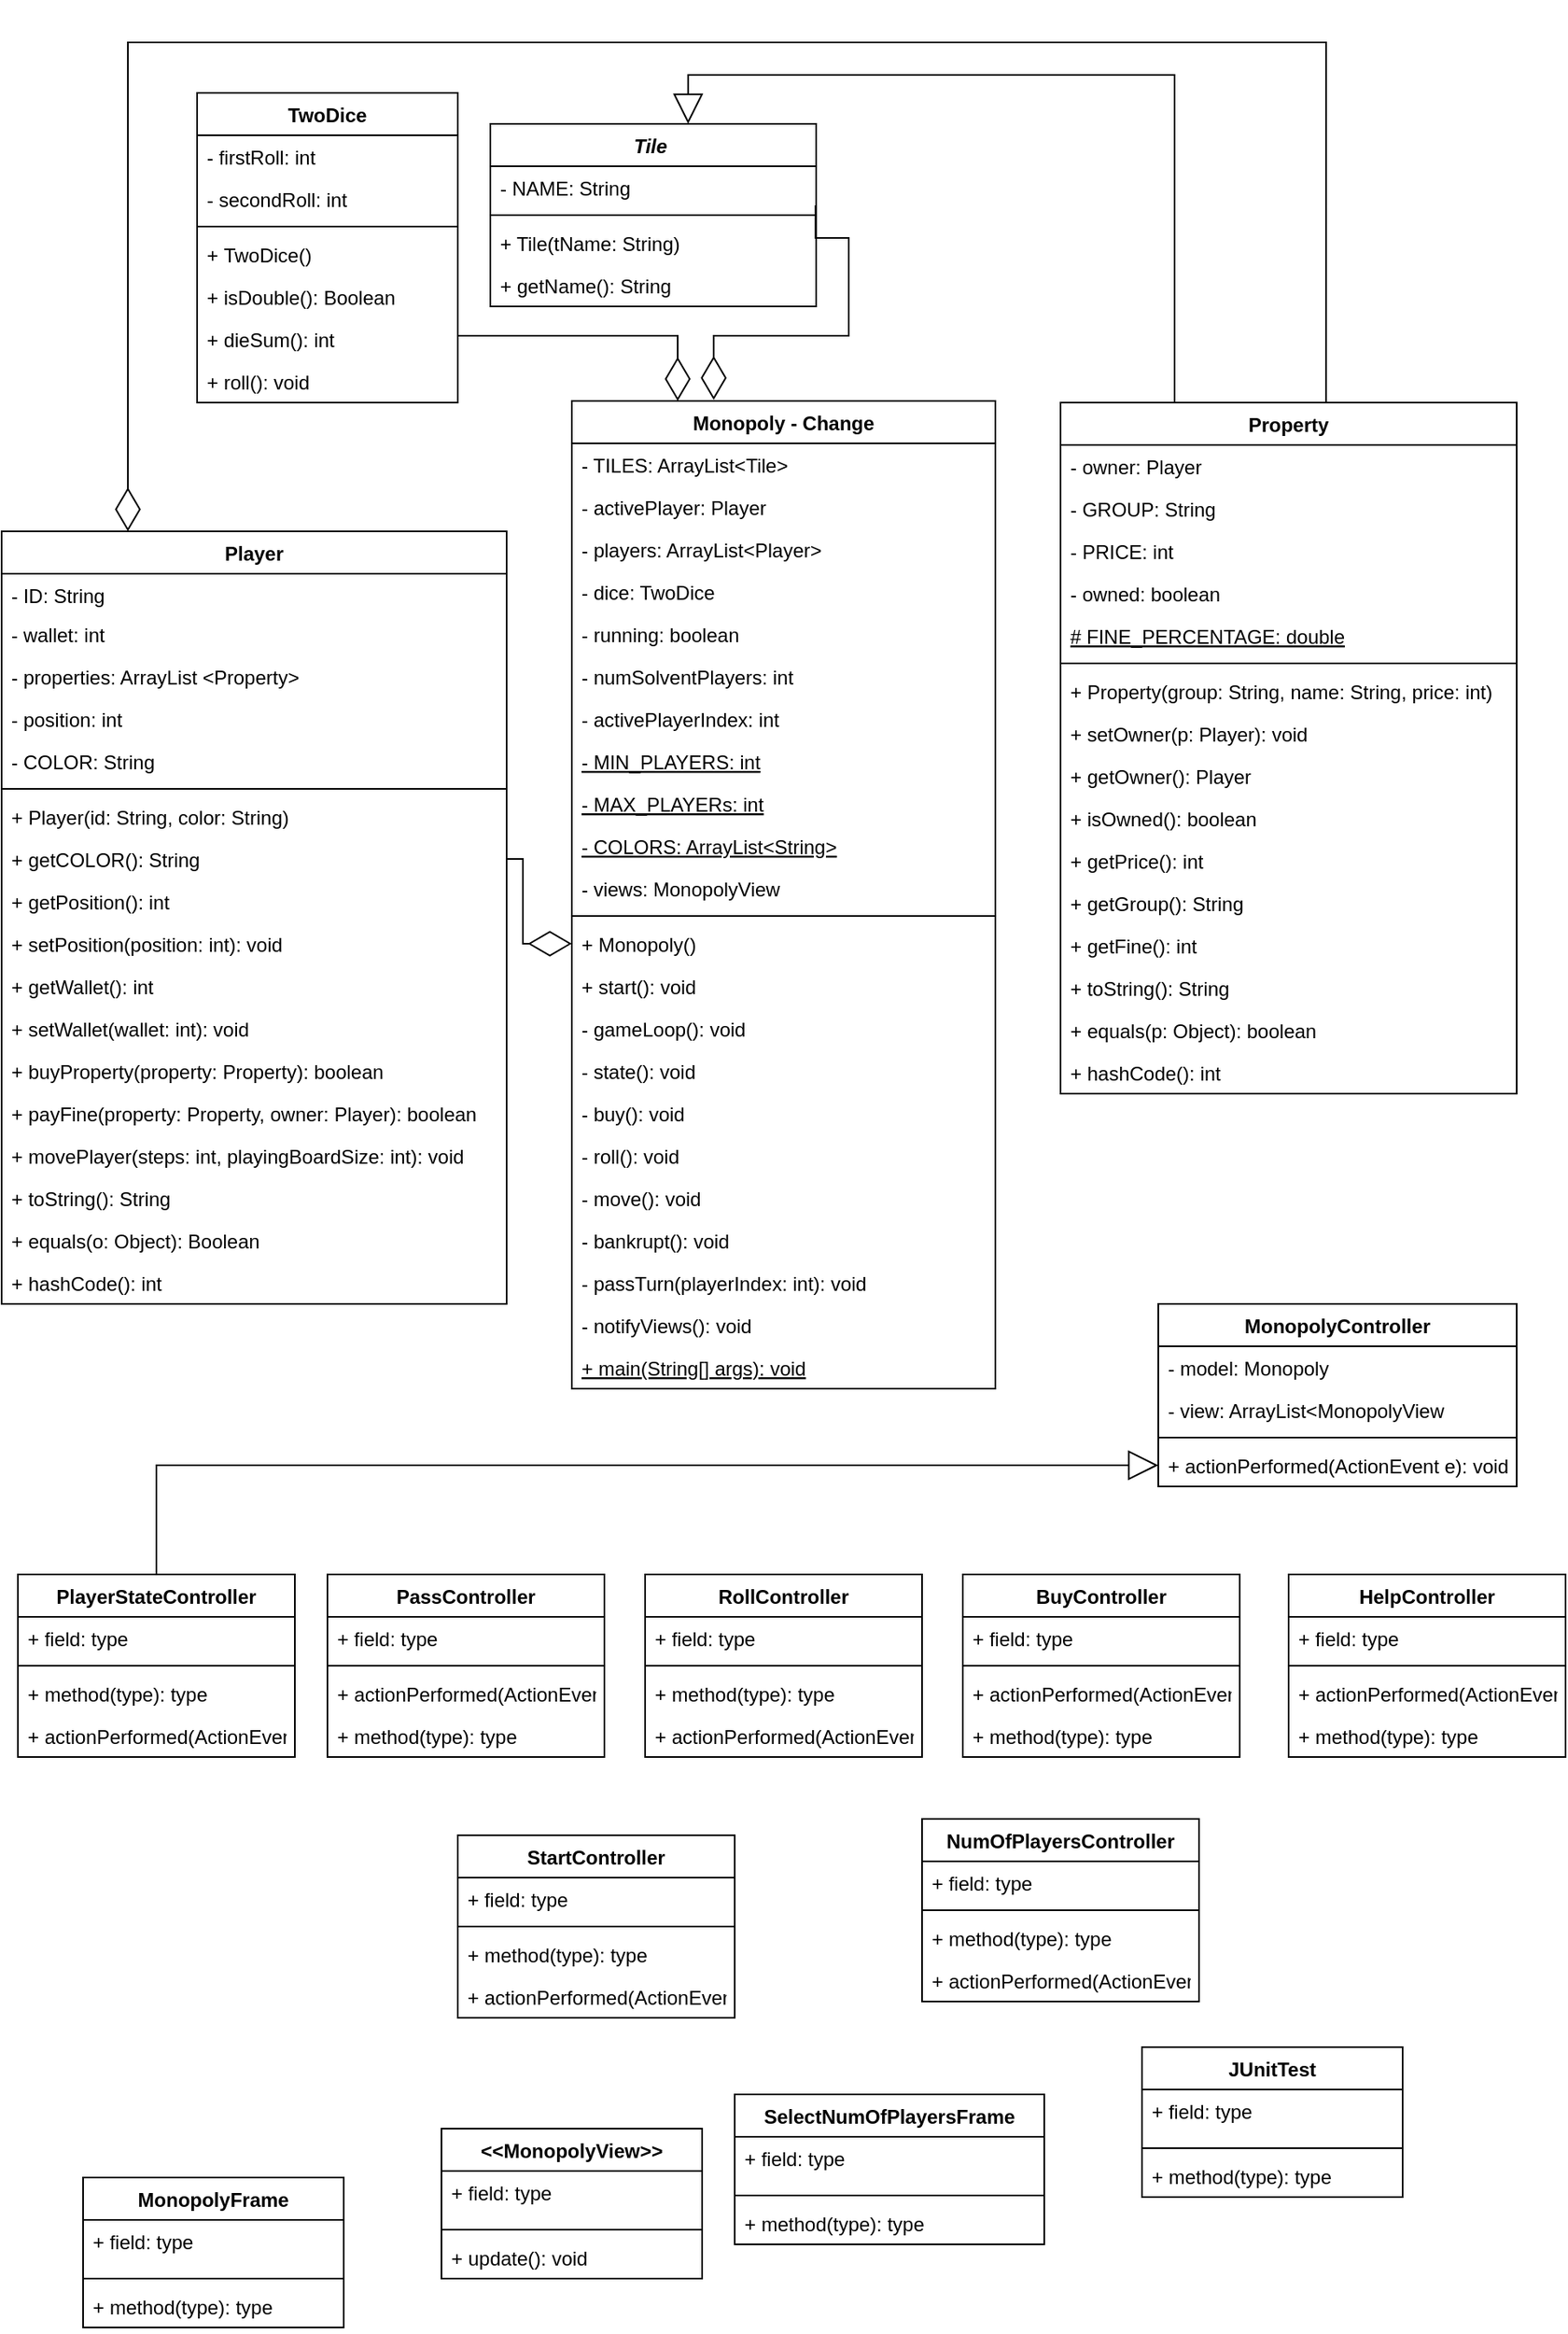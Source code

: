 <mxfile version="15.4.0" type="device"><diagram name="Page-1" id="e7e014a7-5840-1c2e-5031-d8a46d1fe8dd"><mxGraphModel dx="1055" dy="1459" grid="1" gridSize="10" guides="1" tooltips="1" connect="1" arrows="1" fold="1" page="1" pageScale="1" pageWidth="1169" pageHeight="826" background="none" math="0" shadow="0"><root><mxCell id="0"/><mxCell id="1" parent="0"/><mxCell id="EM72AjaU2sy7n-pwyy9N-53" value="Property" style="swimlane;fontStyle=1;align=center;verticalAlign=top;childLayout=stackLayout;horizontal=1;startSize=26;horizontalStack=0;resizeParent=1;resizeParentMax=0;resizeLast=0;collapsible=1;marginBottom=0;" parent="1" vertex="1"><mxGeometry x="730" y="-579" width="280" height="424" as="geometry"/></mxCell><mxCell id="EM72AjaU2sy7n-pwyy9N-74" value="- owner: Player" style="text;strokeColor=none;fillColor=none;align=left;verticalAlign=top;spacingLeft=4;spacingRight=4;overflow=hidden;rotatable=0;points=[[0,0.5],[1,0.5]];portConstraint=eastwest;" parent="EM72AjaU2sy7n-pwyy9N-53" vertex="1"><mxGeometry y="26" width="280" height="26" as="geometry"/></mxCell><mxCell id="EM72AjaU2sy7n-pwyy9N-54" value="- GROUP: String " style="text;strokeColor=none;fillColor=none;align=left;verticalAlign=top;spacingLeft=4;spacingRight=4;overflow=hidden;rotatable=0;points=[[0,0.5],[1,0.5]];portConstraint=eastwest;" parent="EM72AjaU2sy7n-pwyy9N-53" vertex="1"><mxGeometry y="52" width="280" height="26" as="geometry"/></mxCell><mxCell id="EM72AjaU2sy7n-pwyy9N-78" value="- PRICE: int" style="text;strokeColor=none;fillColor=none;align=left;verticalAlign=top;spacingLeft=4;spacingRight=4;overflow=hidden;rotatable=0;points=[[0,0.5],[1,0.5]];portConstraint=eastwest;" parent="EM72AjaU2sy7n-pwyy9N-53" vertex="1"><mxGeometry y="78" width="280" height="26" as="geometry"/></mxCell><mxCell id="EM72AjaU2sy7n-pwyy9N-79" value="- owned: boolean " style="text;strokeColor=none;fillColor=none;align=left;verticalAlign=top;spacingLeft=4;spacingRight=4;overflow=hidden;rotatable=0;points=[[0,0.5],[1,0.5]];portConstraint=eastwest;" parent="EM72AjaU2sy7n-pwyy9N-53" vertex="1"><mxGeometry y="104" width="280" height="26" as="geometry"/></mxCell><mxCell id="N30WsQ9acoEMhQVZ5L9j-1" value="# FINE_PERCENTAGE: double " style="text;strokeColor=none;fillColor=none;align=left;verticalAlign=top;spacingLeft=4;spacingRight=4;overflow=hidden;rotatable=0;points=[[0,0.5],[1,0.5]];portConstraint=eastwest;fontStyle=4" parent="EM72AjaU2sy7n-pwyy9N-53" vertex="1"><mxGeometry y="130" width="280" height="26" as="geometry"/></mxCell><mxCell id="EM72AjaU2sy7n-pwyy9N-55" value="" style="line;strokeWidth=1;fillColor=none;align=left;verticalAlign=middle;spacingTop=-1;spacingLeft=3;spacingRight=3;rotatable=0;labelPosition=right;points=[];portConstraint=eastwest;" parent="EM72AjaU2sy7n-pwyy9N-53" vertex="1"><mxGeometry y="156" width="280" height="8" as="geometry"/></mxCell><mxCell id="EM72AjaU2sy7n-pwyy9N-56" value="+ Property(group: String, name: String, price: int)" style="text;strokeColor=none;fillColor=none;align=left;verticalAlign=top;spacingLeft=4;spacingRight=4;overflow=hidden;rotatable=0;points=[[0,0.5],[1,0.5]];portConstraint=eastwest;" parent="EM72AjaU2sy7n-pwyy9N-53" vertex="1"><mxGeometry y="164" width="280" height="26" as="geometry"/></mxCell><mxCell id="IMgN8uTN7fW-McpS8vzd-9" value="+ setOwner(p: Player): void" style="text;strokeColor=none;fillColor=none;align=left;verticalAlign=top;spacingLeft=4;spacingRight=4;overflow=hidden;rotatable=0;points=[[0,0.5],[1,0.5]];portConstraint=eastwest;" parent="EM72AjaU2sy7n-pwyy9N-53" vertex="1"><mxGeometry y="190" width="280" height="26" as="geometry"/></mxCell><mxCell id="IMgN8uTN7fW-McpS8vzd-10" value="+ getOwner(): Player" style="text;strokeColor=none;fillColor=none;align=left;verticalAlign=top;spacingLeft=4;spacingRight=4;overflow=hidden;rotatable=0;points=[[0,0.5],[1,0.5]];portConstraint=eastwest;" parent="EM72AjaU2sy7n-pwyy9N-53" vertex="1"><mxGeometry y="216" width="280" height="26" as="geometry"/></mxCell><mxCell id="IMgN8uTN7fW-McpS8vzd-11" value="+ isOwned(): boolean" style="text;strokeColor=none;fillColor=none;align=left;verticalAlign=top;spacingLeft=4;spacingRight=4;overflow=hidden;rotatable=0;points=[[0,0.5],[1,0.5]];portConstraint=eastwest;" parent="EM72AjaU2sy7n-pwyy9N-53" vertex="1"><mxGeometry y="242" width="280" height="26" as="geometry"/></mxCell><mxCell id="JooVVZealbyZ0Z5Rt8r6-3" value="+ getPrice(): int" style="text;strokeColor=none;fillColor=none;align=left;verticalAlign=top;spacingLeft=4;spacingRight=4;overflow=hidden;rotatable=0;points=[[0,0.5],[1,0.5]];portConstraint=eastwest;" parent="EM72AjaU2sy7n-pwyy9N-53" vertex="1"><mxGeometry y="268" width="280" height="26" as="geometry"/></mxCell><mxCell id="IMgN8uTN7fW-McpS8vzd-12" value="+ getGroup(): String" style="text;strokeColor=none;fillColor=none;align=left;verticalAlign=top;spacingLeft=4;spacingRight=4;overflow=hidden;rotatable=0;points=[[0,0.5],[1,0.5]];portConstraint=eastwest;" parent="EM72AjaU2sy7n-pwyy9N-53" vertex="1"><mxGeometry y="294" width="280" height="26" as="geometry"/></mxCell><mxCell id="JooVVZealbyZ0Z5Rt8r6-6" value="+ getFine(): int" style="text;strokeColor=none;fillColor=none;align=left;verticalAlign=top;spacingLeft=4;spacingRight=4;overflow=hidden;rotatable=0;points=[[0,0.5],[1,0.5]];portConstraint=eastwest;" parent="EM72AjaU2sy7n-pwyy9N-53" vertex="1"><mxGeometry y="320" width="280" height="26" as="geometry"/></mxCell><mxCell id="N30WsQ9acoEMhQVZ5L9j-2" value="+ toString(): String" style="text;strokeColor=none;fillColor=none;align=left;verticalAlign=top;spacingLeft=4;spacingRight=4;overflow=hidden;rotatable=0;points=[[0,0.5],[1,0.5]];portConstraint=eastwest;" parent="EM72AjaU2sy7n-pwyy9N-53" vertex="1"><mxGeometry y="346" width="280" height="26" as="geometry"/></mxCell><mxCell id="JooVVZealbyZ0Z5Rt8r6-4" value="+ equals(p: Object): boolean" style="text;strokeColor=none;fillColor=none;align=left;verticalAlign=top;spacingLeft=4;spacingRight=4;overflow=hidden;rotatable=0;points=[[0,0.5],[1,0.5]];portConstraint=eastwest;" parent="EM72AjaU2sy7n-pwyy9N-53" vertex="1"><mxGeometry y="372" width="280" height="26" as="geometry"/></mxCell><mxCell id="JooVVZealbyZ0Z5Rt8r6-5" value="+ hashCode(): int" style="text;strokeColor=none;fillColor=none;align=left;verticalAlign=top;spacingLeft=4;spacingRight=4;overflow=hidden;rotatable=0;points=[[0,0.5],[1,0.5]];portConstraint=eastwest;" parent="EM72AjaU2sy7n-pwyy9N-53" vertex="1"><mxGeometry y="398" width="280" height="26" as="geometry"/></mxCell><mxCell id="EM72AjaU2sy7n-pwyy9N-61" value="Player" style="swimlane;fontStyle=1;align=center;verticalAlign=top;childLayout=stackLayout;horizontal=1;startSize=26;horizontalStack=0;resizeParent=1;resizeParentMax=0;resizeLast=0;collapsible=1;marginBottom=0;" parent="1" vertex="1"><mxGeometry x="80" y="-500" width="310" height="474" as="geometry"/></mxCell><mxCell id="IMgN8uTN7fW-McpS8vzd-6" value="- ID: String" style="text;strokeColor=none;fillColor=none;align=left;verticalAlign=top;spacingLeft=4;spacingRight=4;overflow=hidden;rotatable=0;points=[[0,0.5],[1,0.5]];portConstraint=eastwest;" parent="EM72AjaU2sy7n-pwyy9N-61" vertex="1"><mxGeometry y="26" width="310" height="24" as="geometry"/></mxCell><mxCell id="EM72AjaU2sy7n-pwyy9N-62" value="- wallet: int" style="text;strokeColor=none;fillColor=none;align=left;verticalAlign=top;spacingLeft=4;spacingRight=4;overflow=hidden;rotatable=0;points=[[0,0.5],[1,0.5]];portConstraint=eastwest;" parent="EM72AjaU2sy7n-pwyy9N-61" vertex="1"><mxGeometry y="50" width="310" height="26" as="geometry"/></mxCell><mxCell id="EM72AjaU2sy7n-pwyy9N-73" value="- properties: ArrayList &lt;Property&gt;" style="text;strokeColor=none;fillColor=none;align=left;verticalAlign=top;spacingLeft=4;spacingRight=4;overflow=hidden;rotatable=0;points=[[0,0.5],[1,0.5]];portConstraint=eastwest;" parent="EM72AjaU2sy7n-pwyy9N-61" vertex="1"><mxGeometry y="76" width="310" height="26" as="geometry"/></mxCell><mxCell id="EM72AjaU2sy7n-pwyy9N-75" value="- position: int" style="text;strokeColor=none;fillColor=none;align=left;verticalAlign=top;spacingLeft=4;spacingRight=4;overflow=hidden;rotatable=0;points=[[0,0.5],[1,0.5]];portConstraint=eastwest;" parent="EM72AjaU2sy7n-pwyy9N-61" vertex="1"><mxGeometry y="102" width="310" height="26" as="geometry"/></mxCell><mxCell id="EM72AjaU2sy7n-pwyy9N-76" value="- COLOR: String" style="text;strokeColor=none;fillColor=none;align=left;verticalAlign=top;spacingLeft=4;spacingRight=4;overflow=hidden;rotatable=0;points=[[0,0.5],[1,0.5]];portConstraint=eastwest;" parent="EM72AjaU2sy7n-pwyy9N-61" vertex="1"><mxGeometry y="128" width="310" height="26" as="geometry"/></mxCell><mxCell id="EM72AjaU2sy7n-pwyy9N-63" value="" style="line;strokeWidth=1;fillColor=none;align=left;verticalAlign=middle;spacingTop=-1;spacingLeft=3;spacingRight=3;rotatable=0;labelPosition=right;points=[];portConstraint=eastwest;" parent="EM72AjaU2sy7n-pwyy9N-61" vertex="1"><mxGeometry y="154" width="310" height="8" as="geometry"/></mxCell><mxCell id="IMgN8uTN7fW-McpS8vzd-5" value="+ Player(id: String, color: String)" style="text;strokeColor=none;fillColor=none;align=left;verticalAlign=top;spacingLeft=4;spacingRight=4;overflow=hidden;rotatable=0;points=[[0,0.5],[1,0.5]];portConstraint=eastwest;" parent="EM72AjaU2sy7n-pwyy9N-61" vertex="1"><mxGeometry y="162" width="310" height="26" as="geometry"/></mxCell><mxCell id="JooVVZealbyZ0Z5Rt8r6-2" value="+ getCOLOR(): String" style="text;strokeColor=none;fillColor=none;align=left;verticalAlign=top;spacingLeft=4;spacingRight=4;overflow=hidden;rotatable=0;points=[[0,0.5],[1,0.5]];portConstraint=eastwest;" parent="EM72AjaU2sy7n-pwyy9N-61" vertex="1"><mxGeometry y="188" width="310" height="26" as="geometry"/></mxCell><mxCell id="EM72AjaU2sy7n-pwyy9N-64" value="+ getPosition(): int" style="text;strokeColor=none;fillColor=none;align=left;verticalAlign=top;spacingLeft=4;spacingRight=4;overflow=hidden;rotatable=0;points=[[0,0.5],[1,0.5]];portConstraint=eastwest;" parent="EM72AjaU2sy7n-pwyy9N-61" vertex="1"><mxGeometry y="214" width="310" height="26" as="geometry"/></mxCell><mxCell id="IMgN8uTN7fW-McpS8vzd-1" value="+ setPosition(position: int): void" style="text;strokeColor=none;fillColor=none;align=left;verticalAlign=top;spacingLeft=4;spacingRight=4;overflow=hidden;rotatable=0;points=[[0,0.5],[1,0.5]];portConstraint=eastwest;" parent="EM72AjaU2sy7n-pwyy9N-61" vertex="1"><mxGeometry y="240" width="310" height="26" as="geometry"/></mxCell><mxCell id="IMgN8uTN7fW-McpS8vzd-3" value="+ getWallet(): int" style="text;strokeColor=none;fillColor=none;align=left;verticalAlign=top;spacingLeft=4;spacingRight=4;overflow=hidden;rotatable=0;points=[[0,0.5],[1,0.5]];portConstraint=eastwest;" parent="EM72AjaU2sy7n-pwyy9N-61" vertex="1"><mxGeometry y="266" width="310" height="26" as="geometry"/></mxCell><mxCell id="IMgN8uTN7fW-McpS8vzd-4" value="+ setWallet(wallet: int): void" style="text;strokeColor=none;fillColor=none;align=left;verticalAlign=top;spacingLeft=4;spacingRight=4;overflow=hidden;rotatable=0;points=[[0,0.5],[1,0.5]];portConstraint=eastwest;" parent="EM72AjaU2sy7n-pwyy9N-61" vertex="1"><mxGeometry y="292" width="310" height="26" as="geometry"/></mxCell><mxCell id="zANWXnVyaxqOJF6LD5yV-1" value="+ buyProperty(property: Property): boolean" style="text;strokeColor=none;fillColor=none;align=left;verticalAlign=top;spacingLeft=4;spacingRight=4;overflow=hidden;rotatable=0;points=[[0,0.5],[1,0.5]];portConstraint=eastwest;" parent="EM72AjaU2sy7n-pwyy9N-61" vertex="1"><mxGeometry y="318" width="310" height="26" as="geometry"/></mxCell><mxCell id="zANWXnVyaxqOJF6LD5yV-3" value="+ payFine(property: Property, owner: Player): boolean" style="text;strokeColor=none;fillColor=none;align=left;verticalAlign=top;spacingLeft=4;spacingRight=4;overflow=hidden;rotatable=0;points=[[0,0.5],[1,0.5]];portConstraint=eastwest;" parent="EM72AjaU2sy7n-pwyy9N-61" vertex="1"><mxGeometry y="344" width="310" height="26" as="geometry"/></mxCell><mxCell id="zANWXnVyaxqOJF6LD5yV-2" value="+ movePlayer(steps: int, playingBoardSize: int): void" style="text;strokeColor=none;fillColor=none;align=left;verticalAlign=top;spacingLeft=4;spacingRight=4;overflow=hidden;rotatable=0;points=[[0,0.5],[1,0.5]];portConstraint=eastwest;" parent="EM72AjaU2sy7n-pwyy9N-61" vertex="1"><mxGeometry y="370" width="310" height="26" as="geometry"/></mxCell><mxCell id="N30WsQ9acoEMhQVZ5L9j-3" value="+ toString(): String" style="text;strokeColor=none;fillColor=none;align=left;verticalAlign=top;spacingLeft=4;spacingRight=4;overflow=hidden;rotatable=0;points=[[0,0.5],[1,0.5]];portConstraint=eastwest;" parent="EM72AjaU2sy7n-pwyy9N-61" vertex="1"><mxGeometry y="396" width="310" height="26" as="geometry"/></mxCell><mxCell id="4h2WLXiA47cRPoIaFrKo-1" value="+ equals(o: Object): Boolean" style="text;strokeColor=none;fillColor=none;align=left;verticalAlign=top;spacingLeft=4;spacingRight=4;overflow=hidden;rotatable=0;points=[[0,0.5],[1,0.5]];portConstraint=eastwest;" parent="EM72AjaU2sy7n-pwyy9N-61" vertex="1"><mxGeometry y="422" width="310" height="26" as="geometry"/></mxCell><mxCell id="4h2WLXiA47cRPoIaFrKo-2" value="+ hashCode(): int" style="text;strokeColor=none;fillColor=none;align=left;verticalAlign=top;spacingLeft=4;spacingRight=4;overflow=hidden;rotatable=0;points=[[0,0.5],[1,0.5]];portConstraint=eastwest;" parent="EM72AjaU2sy7n-pwyy9N-61" vertex="1"><mxGeometry y="448" width="310" height="26" as="geometry"/></mxCell><mxCell id="EM72AjaU2sy7n-pwyy9N-65" value="Tile " style="swimlane;fontStyle=3;align=center;verticalAlign=top;childLayout=stackLayout;horizontal=1;startSize=26;horizontalStack=0;resizeParent=1;resizeParentMax=0;resizeLast=0;collapsible=1;marginBottom=0;" parent="1" vertex="1"><mxGeometry x="380" y="-750" width="200" height="112" as="geometry"/></mxCell><mxCell id="EM72AjaU2sy7n-pwyy9N-66" value="- NAME: String " style="text;strokeColor=none;fillColor=none;align=left;verticalAlign=top;spacingLeft=4;spacingRight=4;overflow=hidden;rotatable=0;points=[[0,0.5],[1,0.5]];portConstraint=eastwest;" parent="EM72AjaU2sy7n-pwyy9N-65" vertex="1"><mxGeometry y="26" width="200" height="26" as="geometry"/></mxCell><mxCell id="EM72AjaU2sy7n-pwyy9N-67" value="" style="line;strokeWidth=1;fillColor=none;align=left;verticalAlign=middle;spacingTop=-1;spacingLeft=3;spacingRight=3;rotatable=0;labelPosition=right;points=[];portConstraint=eastwest;" parent="EM72AjaU2sy7n-pwyy9N-65" vertex="1"><mxGeometry y="52" width="200" height="8" as="geometry"/></mxCell><mxCell id="EM72AjaU2sy7n-pwyy9N-68" value="+ Tile(tName: String)" style="text;strokeColor=none;fillColor=none;align=left;verticalAlign=top;spacingLeft=4;spacingRight=4;overflow=hidden;rotatable=0;points=[[0,0.5],[1,0.5]];portConstraint=eastwest;" parent="EM72AjaU2sy7n-pwyy9N-65" vertex="1"><mxGeometry y="60" width="200" height="26" as="geometry"/></mxCell><mxCell id="JooVVZealbyZ0Z5Rt8r6-1" value="+ getName(): String" style="text;strokeColor=none;fillColor=none;align=left;verticalAlign=top;spacingLeft=4;spacingRight=4;overflow=hidden;rotatable=0;points=[[0,0.5],[1,0.5]];portConstraint=eastwest;" parent="EM72AjaU2sy7n-pwyy9N-65" vertex="1"><mxGeometry y="86" width="200" height="26" as="geometry"/></mxCell><mxCell id="EM72AjaU2sy7n-pwyy9N-69" value="Monopoly - Change" style="swimlane;fontStyle=1;align=center;verticalAlign=top;childLayout=stackLayout;horizontal=1;startSize=26;horizontalStack=0;resizeParent=1;resizeParentMax=0;resizeLast=0;collapsible=1;marginBottom=0;" parent="1" vertex="1"><mxGeometry x="430" y="-580" width="260" height="606" as="geometry"/></mxCell><mxCell id="EM72AjaU2sy7n-pwyy9N-70" value="- TILES: ArrayList&lt;Tile&gt;" style="text;strokeColor=none;fillColor=none;align=left;verticalAlign=top;spacingLeft=4;spacingRight=4;overflow=hidden;rotatable=0;points=[[0,0.5],[1,0.5]];portConstraint=eastwest;" parent="EM72AjaU2sy7n-pwyy9N-69" vertex="1"><mxGeometry y="26" width="260" height="26" as="geometry"/></mxCell><mxCell id="EM72AjaU2sy7n-pwyy9N-80" value="- activePlayer: Player" style="text;strokeColor=none;fillColor=none;align=left;verticalAlign=top;spacingLeft=4;spacingRight=4;overflow=hidden;rotatable=0;points=[[0,0.5],[1,0.5]];portConstraint=eastwest;" parent="EM72AjaU2sy7n-pwyy9N-69" vertex="1"><mxGeometry y="52" width="260" height="26" as="geometry"/></mxCell><mxCell id="EM72AjaU2sy7n-pwyy9N-81" value="- players: ArrayList&lt;Player&gt;" style="text;strokeColor=none;fillColor=none;align=left;verticalAlign=top;spacingLeft=4;spacingRight=4;overflow=hidden;rotatable=0;points=[[0,0.5],[1,0.5]];portConstraint=eastwest;" parent="EM72AjaU2sy7n-pwyy9N-69" vertex="1"><mxGeometry y="78" width="260" height="26" as="geometry"/></mxCell><mxCell id="IMgN8uTN7fW-McpS8vzd-31" value="- dice: TwoDice" style="text;strokeColor=none;fillColor=none;align=left;verticalAlign=top;spacingLeft=4;spacingRight=4;overflow=hidden;rotatable=0;points=[[0,0.5],[1,0.5]];portConstraint=eastwest;" parent="EM72AjaU2sy7n-pwyy9N-69" vertex="1"><mxGeometry y="104" width="260" height="26" as="geometry"/></mxCell><mxCell id="epe_lLKA7siihyfRvnYq-1" value="- running: boolean" style="text;strokeColor=none;fillColor=none;align=left;verticalAlign=top;spacingLeft=4;spacingRight=4;overflow=hidden;rotatable=0;points=[[0,0.5],[1,0.5]];portConstraint=eastwest;" parent="EM72AjaU2sy7n-pwyy9N-69" vertex="1"><mxGeometry y="130" width="260" height="26" as="geometry"/></mxCell><mxCell id="THaOweWHr_l5ELcjlmVu-2" value="- numSolventPlayers: int" style="text;strokeColor=none;fillColor=none;align=left;verticalAlign=top;spacingLeft=4;spacingRight=4;overflow=hidden;rotatable=0;points=[[0,0.5],[1,0.5]];portConstraint=eastwest;" parent="EM72AjaU2sy7n-pwyy9N-69" vertex="1"><mxGeometry y="156" width="260" height="26" as="geometry"/></mxCell><mxCell id="epe_lLKA7siihyfRvnYq-2" value="- activePlayerIndex: int" style="text;strokeColor=none;fillColor=none;align=left;verticalAlign=top;spacingLeft=4;spacingRight=4;overflow=hidden;rotatable=0;points=[[0,0.5],[1,0.5]];portConstraint=eastwest;" parent="EM72AjaU2sy7n-pwyy9N-69" vertex="1"><mxGeometry y="182" width="260" height="26" as="geometry"/></mxCell><mxCell id="JMdItCINJrqS7sDmstyB-1" value="- MIN_PLAYERS: int" style="text;strokeColor=none;fillColor=none;align=left;verticalAlign=top;spacingLeft=4;spacingRight=4;overflow=hidden;rotatable=0;points=[[0,0.5],[1,0.5]];portConstraint=eastwest;fontStyle=4" parent="EM72AjaU2sy7n-pwyy9N-69" vertex="1"><mxGeometry y="208" width="260" height="26" as="geometry"/></mxCell><mxCell id="JMdItCINJrqS7sDmstyB-2" value="- MAX_PLAYERs: int" style="text;strokeColor=none;fillColor=none;align=left;verticalAlign=top;spacingLeft=4;spacingRight=4;overflow=hidden;rotatable=0;points=[[0,0.5],[1,0.5]];portConstraint=eastwest;fontStyle=4" parent="EM72AjaU2sy7n-pwyy9N-69" vertex="1"><mxGeometry y="234" width="260" height="26" as="geometry"/></mxCell><mxCell id="JMdItCINJrqS7sDmstyB-3" value="- COLORS: ArrayList&lt;String&gt;" style="text;strokeColor=none;fillColor=none;align=left;verticalAlign=top;spacingLeft=4;spacingRight=4;overflow=hidden;rotatable=0;points=[[0,0.5],[1,0.5]];portConstraint=eastwest;fontStyle=4" parent="EM72AjaU2sy7n-pwyy9N-69" vertex="1"><mxGeometry y="260" width="260" height="26" as="geometry"/></mxCell><mxCell id="OhJtrnrphU40GhSq5ir--22" value="- views: MonopolyView" style="text;strokeColor=none;fillColor=none;align=left;verticalAlign=top;spacingLeft=4;spacingRight=4;overflow=hidden;rotatable=0;points=[[0,0.5],[1,0.5]];portConstraint=eastwest;fontStyle=0" vertex="1" parent="EM72AjaU2sy7n-pwyy9N-69"><mxGeometry y="286" width="260" height="26" as="geometry"/></mxCell><mxCell id="EM72AjaU2sy7n-pwyy9N-71" value="" style="line;strokeWidth=1;fillColor=none;align=left;verticalAlign=middle;spacingTop=-1;spacingLeft=3;spacingRight=3;rotatable=0;labelPosition=right;points=[];portConstraint=eastwest;" parent="EM72AjaU2sy7n-pwyy9N-69" vertex="1"><mxGeometry y="312" width="260" height="8" as="geometry"/></mxCell><mxCell id="EM72AjaU2sy7n-pwyy9N-72" value="+ Monopoly()" style="text;strokeColor=none;fillColor=none;align=left;verticalAlign=top;spacingLeft=4;spacingRight=4;overflow=hidden;rotatable=0;points=[[0,0.5],[1,0.5]];portConstraint=eastwest;" parent="EM72AjaU2sy7n-pwyy9N-69" vertex="1"><mxGeometry y="320" width="260" height="26" as="geometry"/></mxCell><mxCell id="IMgN8uTN7fW-McpS8vzd-13" value="+ start(): void" style="text;strokeColor=none;fillColor=none;align=left;verticalAlign=top;spacingLeft=4;spacingRight=4;overflow=hidden;rotatable=0;points=[[0,0.5],[1,0.5]];portConstraint=eastwest;" parent="EM72AjaU2sy7n-pwyy9N-69" vertex="1"><mxGeometry y="346" width="260" height="26" as="geometry"/></mxCell><mxCell id="THaOweWHr_l5ELcjlmVu-3" value="- gameLoop(): void" style="text;strokeColor=none;fillColor=none;align=left;verticalAlign=top;spacingLeft=4;spacingRight=4;overflow=hidden;rotatable=0;points=[[0,0.5],[1,0.5]];portConstraint=eastwest;" parent="EM72AjaU2sy7n-pwyy9N-69" vertex="1"><mxGeometry y="372" width="260" height="26" as="geometry"/></mxCell><mxCell id="THaOweWHr_l5ELcjlmVu-1" value="- state(): void" style="text;strokeColor=none;fillColor=none;align=left;verticalAlign=top;spacingLeft=4;spacingRight=4;overflow=hidden;rotatable=0;points=[[0,0.5],[1,0.5]];portConstraint=eastwest;" parent="EM72AjaU2sy7n-pwyy9N-69" vertex="1"><mxGeometry y="398" width="260" height="26" as="geometry"/></mxCell><mxCell id="IMgN8uTN7fW-McpS8vzd-14" value="- buy(): void" style="text;strokeColor=none;fillColor=none;align=left;verticalAlign=top;spacingLeft=4;spacingRight=4;overflow=hidden;rotatable=0;points=[[0,0.5],[1,0.5]];portConstraint=eastwest;" parent="EM72AjaU2sy7n-pwyy9N-69" vertex="1"><mxGeometry y="424" width="260" height="26" as="geometry"/></mxCell><mxCell id="IMgN8uTN7fW-McpS8vzd-18" value="- roll(): void " style="text;strokeColor=none;fillColor=none;align=left;verticalAlign=top;spacingLeft=4;spacingRight=4;overflow=hidden;rotatable=0;points=[[0,0.5],[1,0.5]];portConstraint=eastwest;" parent="EM72AjaU2sy7n-pwyy9N-69" vertex="1"><mxGeometry y="450" width="260" height="26" as="geometry"/></mxCell><mxCell id="IMgN8uTN7fW-McpS8vzd-19" value="- move(): void" style="text;strokeColor=none;fillColor=none;align=left;verticalAlign=top;spacingLeft=4;spacingRight=4;overflow=hidden;rotatable=0;points=[[0,0.5],[1,0.5]];portConstraint=eastwest;" parent="EM72AjaU2sy7n-pwyy9N-69" vertex="1"><mxGeometry y="476" width="260" height="26" as="geometry"/></mxCell><mxCell id="epe_lLKA7siihyfRvnYq-3" value="- bankrupt(): void" style="text;strokeColor=none;fillColor=none;align=left;verticalAlign=top;spacingLeft=4;spacingRight=4;overflow=hidden;rotatable=0;points=[[0,0.5],[1,0.5]];portConstraint=eastwest;" parent="EM72AjaU2sy7n-pwyy9N-69" vertex="1"><mxGeometry y="502" width="260" height="26" as="geometry"/></mxCell><mxCell id="IMgN8uTN7fW-McpS8vzd-17" value="- passTurn(playerIndex: int): void " style="text;strokeColor=none;fillColor=none;align=left;verticalAlign=top;spacingLeft=4;spacingRight=4;overflow=hidden;rotatable=0;points=[[0,0.5],[1,0.5]];portConstraint=eastwest;" parent="EM72AjaU2sy7n-pwyy9N-69" vertex="1"><mxGeometry y="528" width="260" height="26" as="geometry"/></mxCell><mxCell id="OhJtrnrphU40GhSq5ir--28" value="- notifyViews(): void" style="text;strokeColor=none;fillColor=none;align=left;verticalAlign=top;spacingLeft=4;spacingRight=4;overflow=hidden;rotatable=0;points=[[0,0.5],[1,0.5]];portConstraint=eastwest;" vertex="1" parent="EM72AjaU2sy7n-pwyy9N-69"><mxGeometry y="554" width="260" height="26" as="geometry"/></mxCell><mxCell id="IMgN8uTN7fW-McpS8vzd-15" value="+ main(String[] args): void" style="text;strokeColor=none;fillColor=none;align=left;verticalAlign=top;spacingLeft=4;spacingRight=4;overflow=hidden;rotatable=0;points=[[0,0.5],[1,0.5]];portConstraint=eastwest;fontStyle=4" parent="EM72AjaU2sy7n-pwyy9N-69" vertex="1"><mxGeometry y="580" width="260" height="26" as="geometry"/></mxCell><mxCell id="IMgN8uTN7fW-McpS8vzd-20" value="TwoDice" style="swimlane;fontStyle=1;align=center;verticalAlign=top;childLayout=stackLayout;horizontal=1;startSize=26;horizontalStack=0;resizeParent=1;resizeParentMax=0;resizeLast=0;collapsible=1;marginBottom=0;" parent="1" vertex="1"><mxGeometry x="200" y="-769" width="160" height="190" as="geometry"/></mxCell><mxCell id="IMgN8uTN7fW-McpS8vzd-21" value="- firstRoll: int&#10;" style="text;strokeColor=none;fillColor=none;align=left;verticalAlign=top;spacingLeft=4;spacingRight=4;overflow=hidden;rotatable=0;points=[[0,0.5],[1,0.5]];portConstraint=eastwest;" parent="IMgN8uTN7fW-McpS8vzd-20" vertex="1"><mxGeometry y="26" width="160" height="26" as="geometry"/></mxCell><mxCell id="IMgN8uTN7fW-McpS8vzd-28" value="- secondRoll: int&#10;" style="text;strokeColor=none;fillColor=none;align=left;verticalAlign=top;spacingLeft=4;spacingRight=4;overflow=hidden;rotatable=0;points=[[0,0.5],[1,0.5]];portConstraint=eastwest;" parent="IMgN8uTN7fW-McpS8vzd-20" vertex="1"><mxGeometry y="52" width="160" height="26" as="geometry"/></mxCell><mxCell id="IMgN8uTN7fW-McpS8vzd-22" value="" style="line;strokeWidth=1;fillColor=none;align=left;verticalAlign=middle;spacingTop=-1;spacingLeft=3;spacingRight=3;rotatable=0;labelPosition=right;points=[];portConstraint=eastwest;" parent="IMgN8uTN7fW-McpS8vzd-20" vertex="1"><mxGeometry y="78" width="160" height="8" as="geometry"/></mxCell><mxCell id="IMgN8uTN7fW-McpS8vzd-23" value="+ TwoDice()" style="text;strokeColor=none;fillColor=none;align=left;verticalAlign=top;spacingLeft=4;spacingRight=4;overflow=hidden;rotatable=0;points=[[0,0.5],[1,0.5]];portConstraint=eastwest;fontStyle=0" parent="IMgN8uTN7fW-McpS8vzd-20" vertex="1"><mxGeometry y="86" width="160" height="26" as="geometry"/></mxCell><mxCell id="IMgN8uTN7fW-McpS8vzd-29" value="+ isDouble(): Boolean" style="text;strokeColor=none;fillColor=none;align=left;verticalAlign=top;spacingLeft=4;spacingRight=4;overflow=hidden;rotatable=0;points=[[0,0.5],[1,0.5]];portConstraint=eastwest;" parent="IMgN8uTN7fW-McpS8vzd-20" vertex="1"><mxGeometry y="112" width="160" height="26" as="geometry"/></mxCell><mxCell id="IMgN8uTN7fW-McpS8vzd-25" value="+ dieSum(): int" style="text;strokeColor=none;fillColor=none;align=left;verticalAlign=top;spacingLeft=4;spacingRight=4;overflow=hidden;rotatable=0;points=[[0,0.5],[1,0.5]];portConstraint=eastwest;" parent="IMgN8uTN7fW-McpS8vzd-20" vertex="1"><mxGeometry y="138" width="160" height="26" as="geometry"/></mxCell><mxCell id="IMgN8uTN7fW-McpS8vzd-30" value="+ roll(): void" style="text;strokeColor=none;fillColor=none;align=left;verticalAlign=top;spacingLeft=4;spacingRight=4;overflow=hidden;rotatable=0;points=[[0,0.5],[1,0.5]];portConstraint=eastwest;" parent="IMgN8uTN7fW-McpS8vzd-20" vertex="1"><mxGeometry y="164" width="160" height="26" as="geometry"/></mxCell><mxCell id="IMgN8uTN7fW-McpS8vzd-33" value="" style="endArrow=block;endSize=16;endFill=0;html=1;rounded=0;edgeStyle=orthogonalEdgeStyle;entryX=0.607;entryY=0;entryDx=0;entryDy=0;entryPerimeter=0;exitX=0.25;exitY=0;exitDx=0;exitDy=0;" parent="1" source="EM72AjaU2sy7n-pwyy9N-53" target="EM72AjaU2sy7n-pwyy9N-65" edge="1"><mxGeometry width="160" relative="1" as="geometry"><mxPoint x="879" y="-680" as="sourcePoint"/><mxPoint x="805" y="-741" as="targetPoint"/><Array as="points"><mxPoint x="800" y="-780"/><mxPoint x="501" y="-780"/></Array></mxGeometry></mxCell><mxCell id="IMgN8uTN7fW-McpS8vzd-35" value="" style="endArrow=diamondThin;endFill=0;endSize=24;html=1;rounded=0;edgeStyle=orthogonalEdgeStyle;entryX=0.335;entryY=-0.001;entryDx=0;entryDy=0;exitX=0.998;exitY=0.923;exitDx=0;exitDy=0;exitPerimeter=0;entryPerimeter=0;" parent="1" source="EM72AjaU2sy7n-pwyy9N-66" target="EM72AjaU2sy7n-pwyy9N-69" edge="1"><mxGeometry width="160" relative="1" as="geometry"><mxPoint x="620" y="-590" as="sourcePoint"/><mxPoint x="700" y="-556.5" as="targetPoint"/><Array as="points"><mxPoint x="580" y="-680"/><mxPoint x="600" y="-680"/><mxPoint x="600" y="-620"/><mxPoint x="517" y="-620"/></Array></mxGeometry></mxCell><mxCell id="IMgN8uTN7fW-McpS8vzd-36" value="" style="endArrow=diamondThin;endFill=0;endSize=24;html=1;rounded=0;edgeStyle=orthogonalEdgeStyle;entryX=0.25;entryY=0;entryDx=0;entryDy=0;exitX=1;exitY=0.5;exitDx=0;exitDy=0;" parent="1" source="IMgN8uTN7fW-McpS8vzd-30" target="EM72AjaU2sy7n-pwyy9N-69" edge="1"><mxGeometry width="160" relative="1" as="geometry"><mxPoint x="685" y="-540" as="sourcePoint"/><mxPoint x="555" y="-530" as="targetPoint"/><Array as="points"><mxPoint x="360" y="-620"/><mxPoint x="495" y="-620"/></Array></mxGeometry></mxCell><mxCell id="IMgN8uTN7fW-McpS8vzd-37" value="" style="endArrow=diamondThin;endFill=0;endSize=24;html=1;rounded=0;edgeStyle=orthogonalEdgeStyle;entryX=0;entryY=0.5;entryDx=0;entryDy=0;exitX=1;exitY=0.5;exitDx=0;exitDy=0;" parent="1" source="JooVVZealbyZ0Z5Rt8r6-2" target="EM72AjaU2sy7n-pwyy9N-72" edge="1"><mxGeometry width="160" relative="1" as="geometry"><mxPoint x="551" y="-120" as="sourcePoint"/><mxPoint x="524.52" y="-422" as="targetPoint"/><Array as="points"><mxPoint x="400" y="-299"/><mxPoint x="400" y="-247"/></Array></mxGeometry></mxCell><mxCell id="IMgN8uTN7fW-McpS8vzd-50" value="" style="endArrow=diamondThin;endFill=0;endSize=24;html=1;rounded=0;edgeStyle=orthogonalEdgeStyle;exitX=0.582;exitY=0;exitDx=0;exitDy=0;exitPerimeter=0;entryX=0.25;entryY=0;entryDx=0;entryDy=0;" parent="1" source="EM72AjaU2sy7n-pwyy9N-53" target="EM72AjaU2sy7n-pwyy9N-61" edge="1"><mxGeometry width="160" relative="1" as="geometry"><mxPoint x="970" y="-840" as="sourcePoint"/><mxPoint x="188.4" y="-590" as="targetPoint"/><Array as="points"><mxPoint x="893" y="-800"/><mxPoint x="158" y="-800"/></Array></mxGeometry></mxCell><mxCell id="A1_xYQg2GyINxWnR0uAt-1" value="MonopolyController" style="swimlane;fontStyle=1;align=center;verticalAlign=top;childLayout=stackLayout;horizontal=1;startSize=26;horizontalStack=0;resizeParent=1;resizeParentMax=0;resizeLast=0;collapsible=1;marginBottom=0;" parent="1" vertex="1"><mxGeometry x="790" y="-26" width="220" height="112" as="geometry"/></mxCell><mxCell id="A1_xYQg2GyINxWnR0uAt-2" value="- model: Monopoly" style="text;strokeColor=none;fillColor=none;align=left;verticalAlign=top;spacingLeft=4;spacingRight=4;overflow=hidden;rotatable=0;points=[[0,0.5],[1,0.5]];portConstraint=eastwest;" parent="A1_xYQg2GyINxWnR0uAt-1" vertex="1"><mxGeometry y="26" width="220" height="26" as="geometry"/></mxCell><mxCell id="OhJtrnrphU40GhSq5ir--27" value="- view: ArrayList&lt;MonopolyView" style="text;strokeColor=none;fillColor=none;align=left;verticalAlign=top;spacingLeft=4;spacingRight=4;overflow=hidden;rotatable=0;points=[[0,0.5],[1,0.5]];portConstraint=eastwest;" vertex="1" parent="A1_xYQg2GyINxWnR0uAt-1"><mxGeometry y="52" width="220" height="26" as="geometry"/></mxCell><mxCell id="A1_xYQg2GyINxWnR0uAt-3" value="" style="line;strokeWidth=1;fillColor=none;align=left;verticalAlign=middle;spacingTop=-1;spacingLeft=3;spacingRight=3;rotatable=0;labelPosition=right;points=[];portConstraint=eastwest;" parent="A1_xYQg2GyINxWnR0uAt-1" vertex="1"><mxGeometry y="78" width="220" height="8" as="geometry"/></mxCell><mxCell id="A1_xYQg2GyINxWnR0uAt-4" value="+ actionPerformed(ActionEvent e): void" style="text;strokeColor=none;fillColor=none;align=left;verticalAlign=top;spacingLeft=4;spacingRight=4;overflow=hidden;rotatable=0;points=[[0,0.5],[1,0.5]];portConstraint=eastwest;" parent="A1_xYQg2GyINxWnR0uAt-1" vertex="1"><mxGeometry y="86" width="220" height="26" as="geometry"/></mxCell><mxCell id="A1_xYQg2GyINxWnR0uAt-5" value="&lt;&lt;MonopolyView&gt;&gt;" style="swimlane;fontStyle=1;align=center;verticalAlign=top;childLayout=stackLayout;horizontal=1;startSize=26;horizontalStack=0;resizeParent=1;resizeParentMax=0;resizeLast=0;collapsible=1;marginBottom=0;" parent="1" vertex="1"><mxGeometry x="350" y="480" width="160" height="92" as="geometry"/></mxCell><mxCell id="A1_xYQg2GyINxWnR0uAt-6" value="+ field: type" style="text;strokeColor=none;fillColor=none;align=left;verticalAlign=top;spacingLeft=4;spacingRight=4;overflow=hidden;rotatable=0;points=[[0,0.5],[1,0.5]];portConstraint=eastwest;" parent="A1_xYQg2GyINxWnR0uAt-5" vertex="1"><mxGeometry y="26" width="160" height="32" as="geometry"/></mxCell><mxCell id="A1_xYQg2GyINxWnR0uAt-7" value="" style="line;strokeWidth=1;fillColor=none;align=left;verticalAlign=middle;spacingTop=-1;spacingLeft=3;spacingRight=3;rotatable=0;labelPosition=right;points=[];portConstraint=eastwest;" parent="A1_xYQg2GyINxWnR0uAt-5" vertex="1"><mxGeometry y="58" width="160" height="8" as="geometry"/></mxCell><mxCell id="A1_xYQg2GyINxWnR0uAt-8" value="+ update(): void" style="text;strokeColor=none;fillColor=none;align=left;verticalAlign=top;spacingLeft=4;spacingRight=4;overflow=hidden;rotatable=0;points=[[0,0.5],[1,0.5]];portConstraint=eastwest;" parent="A1_xYQg2GyINxWnR0uAt-5" vertex="1"><mxGeometry y="66" width="160" height="26" as="geometry"/></mxCell><mxCell id="A1_xYQg2GyINxWnR0uAt-9" value="PlayerStateController" style="swimlane;fontStyle=1;align=center;verticalAlign=top;childLayout=stackLayout;horizontal=1;startSize=26;horizontalStack=0;resizeParent=1;resizeParentMax=0;resizeLast=0;collapsible=1;marginBottom=0;" parent="1" vertex="1"><mxGeometry x="90" y="140" width="170" height="112" as="geometry"/></mxCell><mxCell id="A1_xYQg2GyINxWnR0uAt-10" value="+ field: type" style="text;strokeColor=none;fillColor=none;align=left;verticalAlign=top;spacingLeft=4;spacingRight=4;overflow=hidden;rotatable=0;points=[[0,0.5],[1,0.5]];portConstraint=eastwest;" parent="A1_xYQg2GyINxWnR0uAt-9" vertex="1"><mxGeometry y="26" width="170" height="26" as="geometry"/></mxCell><mxCell id="A1_xYQg2GyINxWnR0uAt-11" value="" style="line;strokeWidth=1;fillColor=none;align=left;verticalAlign=middle;spacingTop=-1;spacingLeft=3;spacingRight=3;rotatable=0;labelPosition=right;points=[];portConstraint=eastwest;" parent="A1_xYQg2GyINxWnR0uAt-9" vertex="1"><mxGeometry y="52" width="170" height="8" as="geometry"/></mxCell><mxCell id="A1_xYQg2GyINxWnR0uAt-12" value="+ method(type): type" style="text;strokeColor=none;fillColor=none;align=left;verticalAlign=top;spacingLeft=4;spacingRight=4;overflow=hidden;rotatable=0;points=[[0,0.5],[1,0.5]];portConstraint=eastwest;" parent="A1_xYQg2GyINxWnR0uAt-9" vertex="1"><mxGeometry y="60" width="170" height="26" as="geometry"/></mxCell><mxCell id="OhJtrnrphU40GhSq5ir--29" value="+ actionPerformed(ActionEvent e): void" style="text;strokeColor=none;fillColor=none;align=left;verticalAlign=top;spacingLeft=4;spacingRight=4;overflow=hidden;rotatable=0;points=[[0,0.5],[1,0.5]];portConstraint=eastwest;" vertex="1" parent="A1_xYQg2GyINxWnR0uAt-9"><mxGeometry y="86" width="170" height="26" as="geometry"/></mxCell><mxCell id="A1_xYQg2GyINxWnR0uAt-13" value="HelpController" style="swimlane;fontStyle=1;align=center;verticalAlign=top;childLayout=stackLayout;horizontal=1;startSize=26;horizontalStack=0;resizeParent=1;resizeParentMax=0;resizeLast=0;collapsible=1;marginBottom=0;" parent="1" vertex="1"><mxGeometry x="870" y="140" width="170" height="112" as="geometry"/></mxCell><mxCell id="A1_xYQg2GyINxWnR0uAt-14" value="+ field: type" style="text;strokeColor=none;fillColor=none;align=left;verticalAlign=top;spacingLeft=4;spacingRight=4;overflow=hidden;rotatable=0;points=[[0,0.5],[1,0.5]];portConstraint=eastwest;" parent="A1_xYQg2GyINxWnR0uAt-13" vertex="1"><mxGeometry y="26" width="170" height="26" as="geometry"/></mxCell><mxCell id="A1_xYQg2GyINxWnR0uAt-15" value="" style="line;strokeWidth=1;fillColor=none;align=left;verticalAlign=middle;spacingTop=-1;spacingLeft=3;spacingRight=3;rotatable=0;labelPosition=right;points=[];portConstraint=eastwest;" parent="A1_xYQg2GyINxWnR0uAt-13" vertex="1"><mxGeometry y="52" width="170" height="8" as="geometry"/></mxCell><mxCell id="OhJtrnrphU40GhSq5ir--30" value="+ actionPerformed(ActionEvent e): void" style="text;strokeColor=none;fillColor=none;align=left;verticalAlign=top;spacingLeft=4;spacingRight=4;overflow=hidden;rotatable=0;points=[[0,0.5],[1,0.5]];portConstraint=eastwest;" vertex="1" parent="A1_xYQg2GyINxWnR0uAt-13"><mxGeometry y="60" width="170" height="26" as="geometry"/></mxCell><mxCell id="A1_xYQg2GyINxWnR0uAt-16" value="+ method(type): type" style="text;strokeColor=none;fillColor=none;align=left;verticalAlign=top;spacingLeft=4;spacingRight=4;overflow=hidden;rotatable=0;points=[[0,0.5],[1,0.5]];portConstraint=eastwest;" parent="A1_xYQg2GyINxWnR0uAt-13" vertex="1"><mxGeometry y="86" width="170" height="26" as="geometry"/></mxCell><mxCell id="A1_xYQg2GyINxWnR0uAt-17" value="BuyController" style="swimlane;fontStyle=1;align=center;verticalAlign=top;childLayout=stackLayout;horizontal=1;startSize=26;horizontalStack=0;resizeParent=1;resizeParentMax=0;resizeLast=0;collapsible=1;marginBottom=0;" parent="1" vertex="1"><mxGeometry x="670" y="140" width="170" height="112" as="geometry"/></mxCell><mxCell id="A1_xYQg2GyINxWnR0uAt-18" value="+ field: type" style="text;strokeColor=none;fillColor=none;align=left;verticalAlign=top;spacingLeft=4;spacingRight=4;overflow=hidden;rotatable=0;points=[[0,0.5],[1,0.5]];portConstraint=eastwest;" parent="A1_xYQg2GyINxWnR0uAt-17" vertex="1"><mxGeometry y="26" width="170" height="26" as="geometry"/></mxCell><mxCell id="A1_xYQg2GyINxWnR0uAt-19" value="" style="line;strokeWidth=1;fillColor=none;align=left;verticalAlign=middle;spacingTop=-1;spacingLeft=3;spacingRight=3;rotatable=0;labelPosition=right;points=[];portConstraint=eastwest;" parent="A1_xYQg2GyINxWnR0uAt-17" vertex="1"><mxGeometry y="52" width="170" height="8" as="geometry"/></mxCell><mxCell id="OhJtrnrphU40GhSq5ir--31" value="+ actionPerformed(ActionEvent e): void" style="text;strokeColor=none;fillColor=none;align=left;verticalAlign=top;spacingLeft=4;spacingRight=4;overflow=hidden;rotatable=0;points=[[0,0.5],[1,0.5]];portConstraint=eastwest;" vertex="1" parent="A1_xYQg2GyINxWnR0uAt-17"><mxGeometry y="60" width="170" height="26" as="geometry"/></mxCell><mxCell id="A1_xYQg2GyINxWnR0uAt-20" value="+ method(type): type" style="text;strokeColor=none;fillColor=none;align=left;verticalAlign=top;spacingLeft=4;spacingRight=4;overflow=hidden;rotatable=0;points=[[0,0.5],[1,0.5]];portConstraint=eastwest;" parent="A1_xYQg2GyINxWnR0uAt-17" vertex="1"><mxGeometry y="86" width="170" height="26" as="geometry"/></mxCell><mxCell id="A1_xYQg2GyINxWnR0uAt-21" value="RollController" style="swimlane;fontStyle=1;align=center;verticalAlign=top;childLayout=stackLayout;horizontal=1;startSize=26;horizontalStack=0;resizeParent=1;resizeParentMax=0;resizeLast=0;collapsible=1;marginBottom=0;" parent="1" vertex="1"><mxGeometry x="475" y="140" width="170" height="112" as="geometry"/></mxCell><mxCell id="A1_xYQg2GyINxWnR0uAt-22" value="+ field: type" style="text;strokeColor=none;fillColor=none;align=left;verticalAlign=top;spacingLeft=4;spacingRight=4;overflow=hidden;rotatable=0;points=[[0,0.5],[1,0.5]];portConstraint=eastwest;" parent="A1_xYQg2GyINxWnR0uAt-21" vertex="1"><mxGeometry y="26" width="170" height="26" as="geometry"/></mxCell><mxCell id="A1_xYQg2GyINxWnR0uAt-23" value="" style="line;strokeWidth=1;fillColor=none;align=left;verticalAlign=middle;spacingTop=-1;spacingLeft=3;spacingRight=3;rotatable=0;labelPosition=right;points=[];portConstraint=eastwest;" parent="A1_xYQg2GyINxWnR0uAt-21" vertex="1"><mxGeometry y="52" width="170" height="8" as="geometry"/></mxCell><mxCell id="A1_xYQg2GyINxWnR0uAt-24" value="+ method(type): type" style="text;strokeColor=none;fillColor=none;align=left;verticalAlign=top;spacingLeft=4;spacingRight=4;overflow=hidden;rotatable=0;points=[[0,0.5],[1,0.5]];portConstraint=eastwest;" parent="A1_xYQg2GyINxWnR0uAt-21" vertex="1"><mxGeometry y="60" width="170" height="26" as="geometry"/></mxCell><mxCell id="OhJtrnrphU40GhSq5ir--32" value="+ actionPerformed(ActionEvent e): void" style="text;strokeColor=none;fillColor=none;align=left;verticalAlign=top;spacingLeft=4;spacingRight=4;overflow=hidden;rotatable=0;points=[[0,0.5],[1,0.5]];portConstraint=eastwest;" vertex="1" parent="A1_xYQg2GyINxWnR0uAt-21"><mxGeometry y="86" width="170" height="26" as="geometry"/></mxCell><mxCell id="A1_xYQg2GyINxWnR0uAt-25" value="PassController" style="swimlane;fontStyle=1;align=center;verticalAlign=top;childLayout=stackLayout;horizontal=1;startSize=26;horizontalStack=0;resizeParent=1;resizeParentMax=0;resizeLast=0;collapsible=1;marginBottom=0;" parent="1" vertex="1"><mxGeometry x="280" y="140" width="170" height="112" as="geometry"/></mxCell><mxCell id="A1_xYQg2GyINxWnR0uAt-26" value="+ field: type" style="text;strokeColor=none;fillColor=none;align=left;verticalAlign=top;spacingLeft=4;spacingRight=4;overflow=hidden;rotatable=0;points=[[0,0.5],[1,0.5]];portConstraint=eastwest;" parent="A1_xYQg2GyINxWnR0uAt-25" vertex="1"><mxGeometry y="26" width="170" height="26" as="geometry"/></mxCell><mxCell id="A1_xYQg2GyINxWnR0uAt-27" value="" style="line;strokeWidth=1;fillColor=none;align=left;verticalAlign=middle;spacingTop=-1;spacingLeft=3;spacingRight=3;rotatable=0;labelPosition=right;points=[];portConstraint=eastwest;" parent="A1_xYQg2GyINxWnR0uAt-25" vertex="1"><mxGeometry y="52" width="170" height="8" as="geometry"/></mxCell><mxCell id="OhJtrnrphU40GhSq5ir--33" value="+ actionPerformed(ActionEvent e): void" style="text;strokeColor=none;fillColor=none;align=left;verticalAlign=top;spacingLeft=4;spacingRight=4;overflow=hidden;rotatable=0;points=[[0,0.5],[1,0.5]];portConstraint=eastwest;" vertex="1" parent="A1_xYQg2GyINxWnR0uAt-25"><mxGeometry y="60" width="170" height="26" as="geometry"/></mxCell><mxCell id="A1_xYQg2GyINxWnR0uAt-28" value="+ method(type): type" style="text;strokeColor=none;fillColor=none;align=left;verticalAlign=top;spacingLeft=4;spacingRight=4;overflow=hidden;rotatable=0;points=[[0,0.5],[1,0.5]];portConstraint=eastwest;" parent="A1_xYQg2GyINxWnR0uAt-25" vertex="1"><mxGeometry y="86" width="170" height="26" as="geometry"/></mxCell><mxCell id="A1_xYQg2GyINxWnR0uAt-29" value="StartController" style="swimlane;fontStyle=1;align=center;verticalAlign=top;childLayout=stackLayout;horizontal=1;startSize=26;horizontalStack=0;resizeParent=1;resizeParentMax=0;resizeLast=0;collapsible=1;marginBottom=0;" parent="1" vertex="1"><mxGeometry x="360" y="300" width="170" height="112" as="geometry"/></mxCell><mxCell id="A1_xYQg2GyINxWnR0uAt-30" value="+ field: type" style="text;strokeColor=none;fillColor=none;align=left;verticalAlign=top;spacingLeft=4;spacingRight=4;overflow=hidden;rotatable=0;points=[[0,0.5],[1,0.5]];portConstraint=eastwest;" parent="A1_xYQg2GyINxWnR0uAt-29" vertex="1"><mxGeometry y="26" width="170" height="26" as="geometry"/></mxCell><mxCell id="A1_xYQg2GyINxWnR0uAt-31" value="" style="line;strokeWidth=1;fillColor=none;align=left;verticalAlign=middle;spacingTop=-1;spacingLeft=3;spacingRight=3;rotatable=0;labelPosition=right;points=[];portConstraint=eastwest;" parent="A1_xYQg2GyINxWnR0uAt-29" vertex="1"><mxGeometry y="52" width="170" height="8" as="geometry"/></mxCell><mxCell id="A1_xYQg2GyINxWnR0uAt-32" value="+ method(type): type" style="text;strokeColor=none;fillColor=none;align=left;verticalAlign=top;spacingLeft=4;spacingRight=4;overflow=hidden;rotatable=0;points=[[0,0.5],[1,0.5]];portConstraint=eastwest;" parent="A1_xYQg2GyINxWnR0uAt-29" vertex="1"><mxGeometry y="60" width="170" height="26" as="geometry"/></mxCell><mxCell id="OhJtrnrphU40GhSq5ir--35" value="+ actionPerformed(ActionEvent e): void" style="text;strokeColor=none;fillColor=none;align=left;verticalAlign=top;spacingLeft=4;spacingRight=4;overflow=hidden;rotatable=0;points=[[0,0.5],[1,0.5]];portConstraint=eastwest;" vertex="1" parent="A1_xYQg2GyINxWnR0uAt-29"><mxGeometry y="86" width="170" height="26" as="geometry"/></mxCell><mxCell id="OhJtrnrphU40GhSq5ir--5" value="MonopolyFrame" style="swimlane;fontStyle=1;align=center;verticalAlign=top;childLayout=stackLayout;horizontal=1;startSize=26;horizontalStack=0;resizeParent=1;resizeParentMax=0;resizeLast=0;collapsible=1;marginBottom=0;" vertex="1" parent="1"><mxGeometry x="130" y="510" width="160" height="92" as="geometry"/></mxCell><mxCell id="OhJtrnrphU40GhSq5ir--6" value="+ field: type" style="text;strokeColor=none;fillColor=none;align=left;verticalAlign=top;spacingLeft=4;spacingRight=4;overflow=hidden;rotatable=0;points=[[0,0.5],[1,0.5]];portConstraint=eastwest;" vertex="1" parent="OhJtrnrphU40GhSq5ir--5"><mxGeometry y="26" width="160" height="32" as="geometry"/></mxCell><mxCell id="OhJtrnrphU40GhSq5ir--7" value="" style="line;strokeWidth=1;fillColor=none;align=left;verticalAlign=middle;spacingTop=-1;spacingLeft=3;spacingRight=3;rotatable=0;labelPosition=right;points=[];portConstraint=eastwest;" vertex="1" parent="OhJtrnrphU40GhSq5ir--5"><mxGeometry y="58" width="160" height="8" as="geometry"/></mxCell><mxCell id="OhJtrnrphU40GhSq5ir--8" value="+ method(type): type" style="text;strokeColor=none;fillColor=none;align=left;verticalAlign=top;spacingLeft=4;spacingRight=4;overflow=hidden;rotatable=0;points=[[0,0.5],[1,0.5]];portConstraint=eastwest;" vertex="1" parent="OhJtrnrphU40GhSq5ir--5"><mxGeometry y="66" width="160" height="26" as="geometry"/></mxCell><mxCell id="OhJtrnrphU40GhSq5ir--13" value="JUnitTest" style="swimlane;fontStyle=1;align=center;verticalAlign=top;childLayout=stackLayout;horizontal=1;startSize=26;horizontalStack=0;resizeParent=1;resizeParentMax=0;resizeLast=0;collapsible=1;marginBottom=0;" vertex="1" parent="1"><mxGeometry x="780" y="430" width="160" height="92" as="geometry"/></mxCell><mxCell id="OhJtrnrphU40GhSq5ir--14" value="+ field: type" style="text;strokeColor=none;fillColor=none;align=left;verticalAlign=top;spacingLeft=4;spacingRight=4;overflow=hidden;rotatable=0;points=[[0,0.5],[1,0.5]];portConstraint=eastwest;" vertex="1" parent="OhJtrnrphU40GhSq5ir--13"><mxGeometry y="26" width="160" height="32" as="geometry"/></mxCell><mxCell id="OhJtrnrphU40GhSq5ir--15" value="" style="line;strokeWidth=1;fillColor=none;align=left;verticalAlign=middle;spacingTop=-1;spacingLeft=3;spacingRight=3;rotatable=0;labelPosition=right;points=[];portConstraint=eastwest;" vertex="1" parent="OhJtrnrphU40GhSq5ir--13"><mxGeometry y="58" width="160" height="8" as="geometry"/></mxCell><mxCell id="OhJtrnrphU40GhSq5ir--16" value="+ method(type): type" style="text;strokeColor=none;fillColor=none;align=left;verticalAlign=top;spacingLeft=4;spacingRight=4;overflow=hidden;rotatable=0;points=[[0,0.5],[1,0.5]];portConstraint=eastwest;" vertex="1" parent="OhJtrnrphU40GhSq5ir--13"><mxGeometry y="66" width="160" height="26" as="geometry"/></mxCell><mxCell id="OhJtrnrphU40GhSq5ir--18" value="NumOfPlayersController" style="swimlane;fontStyle=1;align=center;verticalAlign=top;childLayout=stackLayout;horizontal=1;startSize=26;horizontalStack=0;resizeParent=1;resizeParentMax=0;resizeLast=0;collapsible=1;marginBottom=0;" vertex="1" parent="1"><mxGeometry x="645" y="290" width="170" height="112" as="geometry"/></mxCell><mxCell id="OhJtrnrphU40GhSq5ir--19" value="+ field: type" style="text;strokeColor=none;fillColor=none;align=left;verticalAlign=top;spacingLeft=4;spacingRight=4;overflow=hidden;rotatable=0;points=[[0,0.5],[1,0.5]];portConstraint=eastwest;" vertex="1" parent="OhJtrnrphU40GhSq5ir--18"><mxGeometry y="26" width="170" height="26" as="geometry"/></mxCell><mxCell id="OhJtrnrphU40GhSq5ir--20" value="" style="line;strokeWidth=1;fillColor=none;align=left;verticalAlign=middle;spacingTop=-1;spacingLeft=3;spacingRight=3;rotatable=0;labelPosition=right;points=[];portConstraint=eastwest;" vertex="1" parent="OhJtrnrphU40GhSq5ir--18"><mxGeometry y="52" width="170" height="8" as="geometry"/></mxCell><mxCell id="OhJtrnrphU40GhSq5ir--21" value="+ method(type): type" style="text;strokeColor=none;fillColor=none;align=left;verticalAlign=top;spacingLeft=4;spacingRight=4;overflow=hidden;rotatable=0;points=[[0,0.5],[1,0.5]];portConstraint=eastwest;" vertex="1" parent="OhJtrnrphU40GhSq5ir--18"><mxGeometry y="60" width="170" height="26" as="geometry"/></mxCell><mxCell id="OhJtrnrphU40GhSq5ir--34" value="+ actionPerformed(ActionEvent e): void" style="text;strokeColor=none;fillColor=none;align=left;verticalAlign=top;spacingLeft=4;spacingRight=4;overflow=hidden;rotatable=0;points=[[0,0.5],[1,0.5]];portConstraint=eastwest;" vertex="1" parent="OhJtrnrphU40GhSq5ir--18"><mxGeometry y="86" width="170" height="26" as="geometry"/></mxCell><mxCell id="OhJtrnrphU40GhSq5ir--23" value="SelectNumOfPlayersFrame" style="swimlane;fontStyle=1;align=center;verticalAlign=top;childLayout=stackLayout;horizontal=1;startSize=26;horizontalStack=0;resizeParent=1;resizeParentMax=0;resizeLast=0;collapsible=1;marginBottom=0;" vertex="1" parent="1"><mxGeometry x="530" y="459" width="190" height="92" as="geometry"/></mxCell><mxCell id="OhJtrnrphU40GhSq5ir--24" value="+ field: type" style="text;strokeColor=none;fillColor=none;align=left;verticalAlign=top;spacingLeft=4;spacingRight=4;overflow=hidden;rotatable=0;points=[[0,0.5],[1,0.5]];portConstraint=eastwest;" vertex="1" parent="OhJtrnrphU40GhSq5ir--23"><mxGeometry y="26" width="190" height="32" as="geometry"/></mxCell><mxCell id="OhJtrnrphU40GhSq5ir--25" value="" style="line;strokeWidth=1;fillColor=none;align=left;verticalAlign=middle;spacingTop=-1;spacingLeft=3;spacingRight=3;rotatable=0;labelPosition=right;points=[];portConstraint=eastwest;" vertex="1" parent="OhJtrnrphU40GhSq5ir--23"><mxGeometry y="58" width="190" height="8" as="geometry"/></mxCell><mxCell id="OhJtrnrphU40GhSq5ir--26" value="+ method(type): type" style="text;strokeColor=none;fillColor=none;align=left;verticalAlign=top;spacingLeft=4;spacingRight=4;overflow=hidden;rotatable=0;points=[[0,0.5],[1,0.5]];portConstraint=eastwest;" vertex="1" parent="OhJtrnrphU40GhSq5ir--23"><mxGeometry y="66" width="190" height="26" as="geometry"/></mxCell><mxCell id="OhJtrnrphU40GhSq5ir--36" value="" style="endArrow=block;endSize=16;endFill=0;html=1;rounded=0;edgeStyle=orthogonalEdgeStyle;entryX=0;entryY=0.5;entryDx=0;entryDy=0;exitX=0.5;exitY=0;exitDx=0;exitDy=0;" edge="1" parent="1" source="A1_xYQg2GyINxWnR0uAt-9" target="A1_xYQg2GyINxWnR0uAt-4"><mxGeometry width="160" relative="1" as="geometry"><mxPoint x="50" y="330" as="sourcePoint"/><mxPoint x="210" y="330" as="targetPoint"/></mxGeometry></mxCell></root></mxGraphModel></diagram></mxfile>